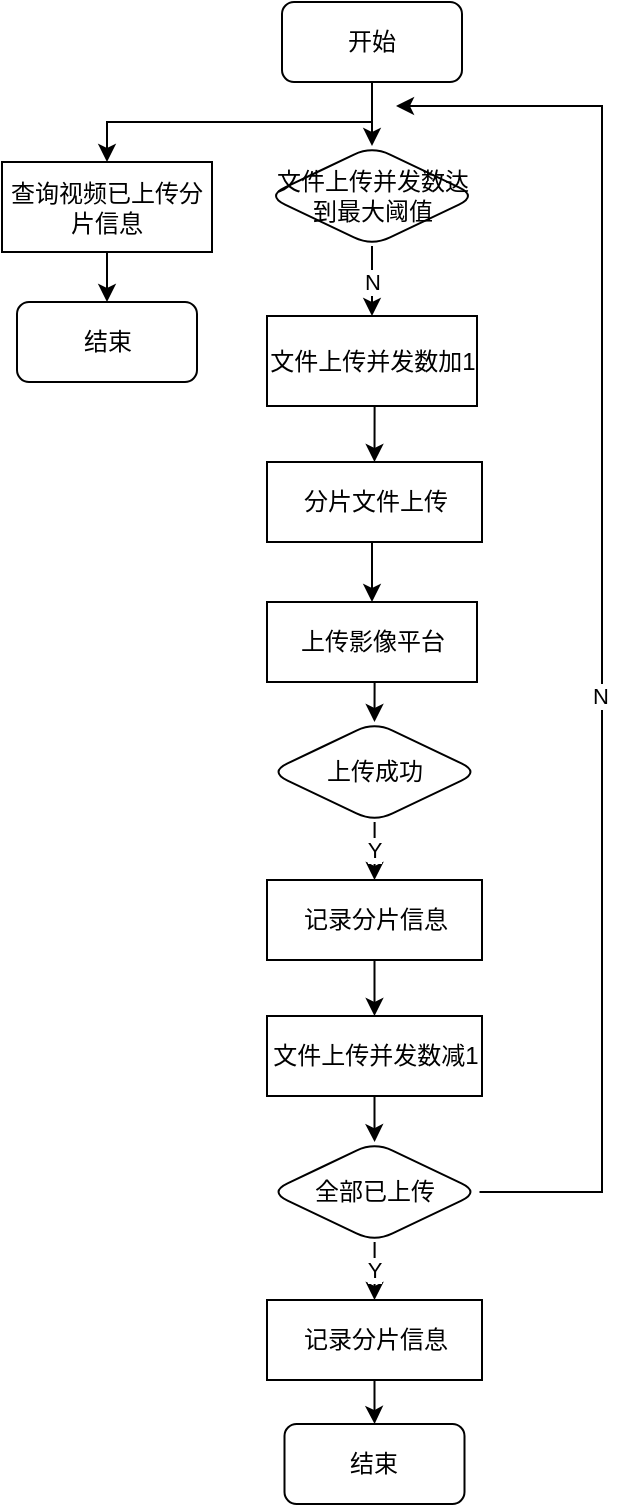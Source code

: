 <mxfile version="20.0.1" type="github">
  <diagram id="VuLt2vJsOYCiin1lV97F" name="Page-1">
    <mxGraphModel dx="1038" dy="545" grid="0" gridSize="10" guides="1" tooltips="1" connect="1" arrows="1" fold="1" page="1" pageScale="1" pageWidth="827" pageHeight="1169" math="0" shadow="0">
      <root>
        <mxCell id="0" />
        <mxCell id="1" parent="0" />
        <mxCell id="1YPeotsfrwb8P1-ovOkX-18" value="" style="edgeStyle=orthogonalEdgeStyle;rounded=0;orthogonalLoop=1;jettySize=auto;html=1;" parent="1" source="1YPeotsfrwb8P1-ovOkX-6" target="1YPeotsfrwb8P1-ovOkX-17" edge="1">
          <mxGeometry relative="1" as="geometry" />
        </mxCell>
        <mxCell id="1YPeotsfrwb8P1-ovOkX-31" style="edgeStyle=orthogonalEdgeStyle;rounded=0;orthogonalLoop=1;jettySize=auto;html=1;exitX=0.5;exitY=1;exitDx=0;exitDy=0;" parent="1" source="1YPeotsfrwb8P1-ovOkX-6" target="1YPeotsfrwb8P1-ovOkX-13" edge="1">
          <mxGeometry relative="1" as="geometry" />
        </mxCell>
        <mxCell id="1YPeotsfrwb8P1-ovOkX-6" value="开始" style="rounded=1;whiteSpace=wrap;html=1;" parent="1" vertex="1">
          <mxGeometry x="348" y="86" width="90" height="40" as="geometry" />
        </mxCell>
        <mxCell id="1YPeotsfrwb8P1-ovOkX-20" style="edgeStyle=orthogonalEdgeStyle;rounded=0;orthogonalLoop=1;jettySize=auto;html=1;exitX=0.5;exitY=1;exitDx=0;exitDy=0;entryX=0.5;entryY=0;entryDx=0;entryDy=0;" parent="1" source="1YPeotsfrwb8P1-ovOkX-10" target="1YPeotsfrwb8P1-ovOkX-12" edge="1">
          <mxGeometry relative="1" as="geometry" />
        </mxCell>
        <mxCell id="1YPeotsfrwb8P1-ovOkX-10" value="文件上传并发数加1" style="rounded=0;whiteSpace=wrap;html=1;" parent="1" vertex="1">
          <mxGeometry x="340.5" y="243" width="105" height="45" as="geometry" />
        </mxCell>
        <mxCell id="1YPeotsfrwb8P1-ovOkX-25" style="edgeStyle=orthogonalEdgeStyle;rounded=0;orthogonalLoop=1;jettySize=auto;html=1;exitX=0.5;exitY=1;exitDx=0;exitDy=0;entryX=0.5;entryY=0;entryDx=0;entryDy=0;" parent="1" source="1YPeotsfrwb8P1-ovOkX-12" target="1YPeotsfrwb8P1-ovOkX-21" edge="1">
          <mxGeometry relative="1" as="geometry" />
        </mxCell>
        <mxCell id="1YPeotsfrwb8P1-ovOkX-12" value="分片文件上传" style="rounded=0;whiteSpace=wrap;html=1;" parent="1" vertex="1">
          <mxGeometry x="340.5" y="316" width="107.5" height="40" as="geometry" />
        </mxCell>
        <mxCell id="1YPeotsfrwb8P1-ovOkX-33" value="" style="edgeStyle=orthogonalEdgeStyle;rounded=0;orthogonalLoop=1;jettySize=auto;html=1;" parent="1" source="1YPeotsfrwb8P1-ovOkX-13" target="1YPeotsfrwb8P1-ovOkX-32" edge="1">
          <mxGeometry relative="1" as="geometry" />
        </mxCell>
        <mxCell id="1YPeotsfrwb8P1-ovOkX-13" value="查询视频已上传分片信息" style="rounded=0;whiteSpace=wrap;html=1;" parent="1" vertex="1">
          <mxGeometry x="208" y="166" width="105" height="45" as="geometry" />
        </mxCell>
        <mxCell id="1YPeotsfrwb8P1-ovOkX-19" value="N" style="edgeStyle=orthogonalEdgeStyle;rounded=0;orthogonalLoop=1;jettySize=auto;html=1;exitX=0.5;exitY=1;exitDx=0;exitDy=0;entryX=0.5;entryY=0;entryDx=0;entryDy=0;" parent="1" source="1YPeotsfrwb8P1-ovOkX-17" target="1YPeotsfrwb8P1-ovOkX-10" edge="1">
          <mxGeometry relative="1" as="geometry" />
        </mxCell>
        <mxCell id="1YPeotsfrwb8P1-ovOkX-17" value="文件上传并发数达到最大阈值" style="rhombus;whiteSpace=wrap;html=1;rounded=1;" parent="1" vertex="1">
          <mxGeometry x="340.5" y="158" width="105" height="50" as="geometry" />
        </mxCell>
        <mxCell id="1YPeotsfrwb8P1-ovOkX-26" style="edgeStyle=orthogonalEdgeStyle;rounded=0;orthogonalLoop=1;jettySize=auto;html=1;exitX=0.5;exitY=1;exitDx=0;exitDy=0;entryX=0.5;entryY=0;entryDx=0;entryDy=0;" parent="1" source="1YPeotsfrwb8P1-ovOkX-21" target="1YPeotsfrwb8P1-ovOkX-23" edge="1">
          <mxGeometry relative="1" as="geometry" />
        </mxCell>
        <mxCell id="1YPeotsfrwb8P1-ovOkX-21" value="上传影像平台" style="rounded=0;whiteSpace=wrap;html=1;" parent="1" vertex="1">
          <mxGeometry x="340.5" y="386" width="105" height="40" as="geometry" />
        </mxCell>
        <mxCell id="1YPeotsfrwb8P1-ovOkX-30" value="" style="edgeStyle=orthogonalEdgeStyle;rounded=0;orthogonalLoop=1;jettySize=auto;html=1;" parent="1" source="1YPeotsfrwb8P1-ovOkX-22" target="1YPeotsfrwb8P1-ovOkX-29" edge="1">
          <mxGeometry relative="1" as="geometry" />
        </mxCell>
        <mxCell id="1YPeotsfrwb8P1-ovOkX-22" value="记录分片信息" style="rounded=0;whiteSpace=wrap;html=1;" parent="1" vertex="1">
          <mxGeometry x="340.5" y="525" width="107.5" height="40" as="geometry" />
        </mxCell>
        <mxCell id="1YPeotsfrwb8P1-ovOkX-28" value="Y" style="edgeStyle=orthogonalEdgeStyle;rounded=0;orthogonalLoop=1;jettySize=auto;html=1;" parent="1" source="1YPeotsfrwb8P1-ovOkX-23" target="1YPeotsfrwb8P1-ovOkX-22" edge="1">
          <mxGeometry relative="1" as="geometry" />
        </mxCell>
        <mxCell id="1YPeotsfrwb8P1-ovOkX-23" value="上传成功" style="rhombus;whiteSpace=wrap;html=1;rounded=1;" parent="1" vertex="1">
          <mxGeometry x="341.75" y="446" width="105" height="50" as="geometry" />
        </mxCell>
        <mxCell id="1YPeotsfrwb8P1-ovOkX-35" value="" style="edgeStyle=orthogonalEdgeStyle;rounded=0;orthogonalLoop=1;jettySize=auto;html=1;" parent="1" source="1YPeotsfrwb8P1-ovOkX-29" target="1YPeotsfrwb8P1-ovOkX-34" edge="1">
          <mxGeometry relative="1" as="geometry" />
        </mxCell>
        <mxCell id="1YPeotsfrwb8P1-ovOkX-29" value="文件上传并发数减1" style="rounded=0;whiteSpace=wrap;html=1;" parent="1" vertex="1">
          <mxGeometry x="340.5" y="593" width="107.5" height="40" as="geometry" />
        </mxCell>
        <mxCell id="1YPeotsfrwb8P1-ovOkX-32" value="结束" style="rounded=1;whiteSpace=wrap;html=1;" parent="1" vertex="1">
          <mxGeometry x="215.5" y="236" width="90" height="40" as="geometry" />
        </mxCell>
        <mxCell id="1YPeotsfrwb8P1-ovOkX-37" value="Y" style="edgeStyle=orthogonalEdgeStyle;rounded=0;orthogonalLoop=1;jettySize=auto;html=1;" parent="1" source="1YPeotsfrwb8P1-ovOkX-34" target="1YPeotsfrwb8P1-ovOkX-36" edge="1">
          <mxGeometry relative="1" as="geometry" />
        </mxCell>
        <mxCell id="PEv6WC0p9GBlR8glV_Bn-4" style="edgeStyle=orthogonalEdgeStyle;rounded=0;orthogonalLoop=1;jettySize=auto;html=1;exitX=1;exitY=0.5;exitDx=0;exitDy=0;" edge="1" parent="1" source="1YPeotsfrwb8P1-ovOkX-34">
          <mxGeometry relative="1" as="geometry">
            <mxPoint x="405" y="138" as="targetPoint" />
            <Array as="points">
              <mxPoint x="508" y="681" />
              <mxPoint x="508" y="138" />
            </Array>
          </mxGeometry>
        </mxCell>
        <mxCell id="PEv6WC0p9GBlR8glV_Bn-5" value="N" style="edgeLabel;html=1;align=center;verticalAlign=middle;resizable=0;points=[];" vertex="1" connectable="0" parent="PEv6WC0p9GBlR8glV_Bn-4">
          <mxGeometry x="-0.125" y="1" relative="1" as="geometry">
            <mxPoint as="offset" />
          </mxGeometry>
        </mxCell>
        <mxCell id="1YPeotsfrwb8P1-ovOkX-34" value="全部已上传" style="rhombus;whiteSpace=wrap;html=1;rounded=1;" parent="1" vertex="1">
          <mxGeometry x="341.75" y="656" width="105" height="50" as="geometry" />
        </mxCell>
        <mxCell id="1YPeotsfrwb8P1-ovOkX-39" value="" style="edgeStyle=orthogonalEdgeStyle;rounded=0;orthogonalLoop=1;jettySize=auto;html=1;" parent="1" source="1YPeotsfrwb8P1-ovOkX-36" target="1YPeotsfrwb8P1-ovOkX-38" edge="1">
          <mxGeometry relative="1" as="geometry" />
        </mxCell>
        <mxCell id="1YPeotsfrwb8P1-ovOkX-36" value="记录分片信息" style="rounded=0;whiteSpace=wrap;html=1;" parent="1" vertex="1">
          <mxGeometry x="340.5" y="735" width="107.5" height="40" as="geometry" />
        </mxCell>
        <mxCell id="1YPeotsfrwb8P1-ovOkX-38" value="结束" style="rounded=1;whiteSpace=wrap;html=1;" parent="1" vertex="1">
          <mxGeometry x="349.25" y="797" width="90" height="40" as="geometry" />
        </mxCell>
      </root>
    </mxGraphModel>
  </diagram>
</mxfile>
